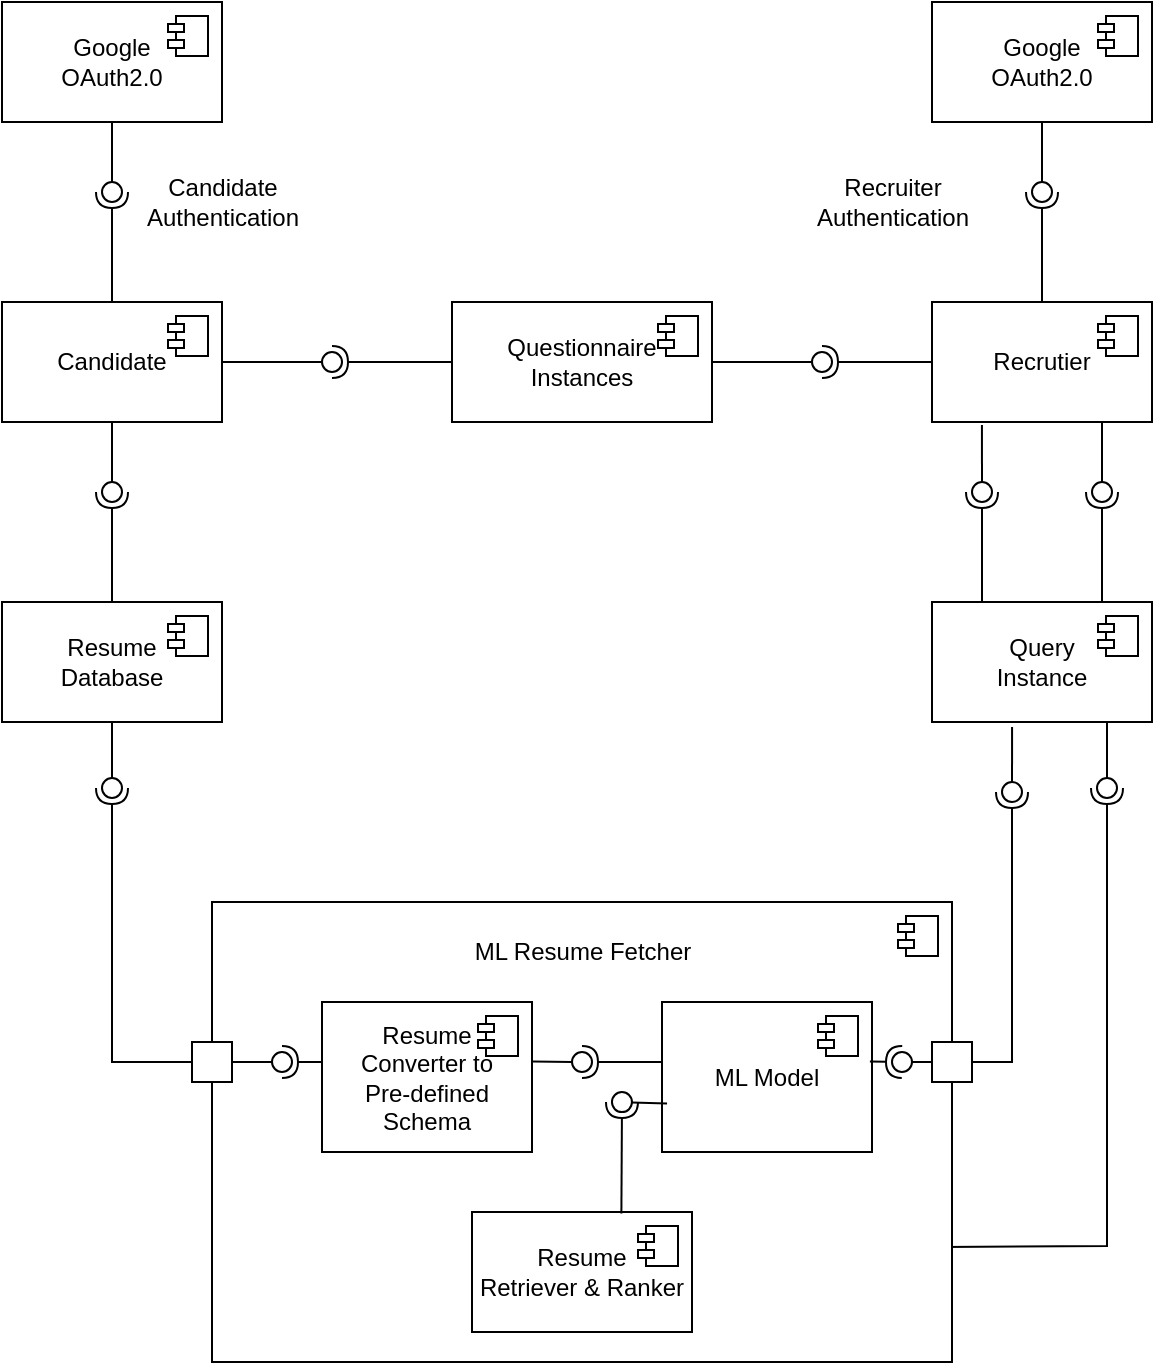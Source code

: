 <mxfile version="24.9.0">
  <diagram name="Page-1" id="5f0bae14-7c28-e335-631c-24af17079c00">
    <mxGraphModel dx="1147" dy="1489" grid="1" gridSize="10" guides="1" tooltips="1" connect="1" arrows="1" fold="1" page="1" pageScale="1" pageWidth="1100" pageHeight="850" background="none" math="0" shadow="0">
      <root>
        <mxCell id="0" />
        <mxCell id="1" parent="0" />
        <mxCell id="684NPF0TmjGGny5V_rWi-1" value="Google&lt;br&gt;OAuth2.0" style="html=1;dropTarget=0;whiteSpace=wrap;" vertex="1" parent="1">
          <mxGeometry x="260" y="-800" width="110" height="60" as="geometry" />
        </mxCell>
        <mxCell id="684NPF0TmjGGny5V_rWi-2" value="" style="shape=module;jettyWidth=8;jettyHeight=4;" vertex="1" parent="684NPF0TmjGGny5V_rWi-1">
          <mxGeometry x="1" width="20" height="20" relative="1" as="geometry">
            <mxPoint x="-27" y="7" as="offset" />
          </mxGeometry>
        </mxCell>
        <mxCell id="684NPF0TmjGGny5V_rWi-5" value="" style="rounded=0;orthogonalLoop=1;jettySize=auto;html=1;endArrow=halfCircle;endFill=0;endSize=6;strokeWidth=1;sketch=0;exitX=0.5;exitY=0;exitDx=0;exitDy=0;" edge="1" target="684NPF0TmjGGny5V_rWi-7" parent="1" source="684NPF0TmjGGny5V_rWi-9">
          <mxGeometry relative="1" as="geometry">
            <mxPoint x="315" y="-650" as="sourcePoint" />
          </mxGeometry>
        </mxCell>
        <mxCell id="684NPF0TmjGGny5V_rWi-6" value="" style="rounded=0;orthogonalLoop=1;jettySize=auto;html=1;endArrow=oval;endFill=0;sketch=0;sourcePerimeterSpacing=0;targetPerimeterSpacing=0;endSize=10;exitX=0.5;exitY=1;exitDx=0;exitDy=0;" edge="1" target="684NPF0TmjGGny5V_rWi-7" parent="1" source="684NPF0TmjGGny5V_rWi-1">
          <mxGeometry relative="1" as="geometry">
            <mxPoint x="295" y="-705" as="sourcePoint" />
          </mxGeometry>
        </mxCell>
        <mxCell id="684NPF0TmjGGny5V_rWi-7" value="" style="ellipse;whiteSpace=wrap;html=1;align=center;aspect=fixed;fillColor=none;strokeColor=none;resizable=0;perimeter=centerPerimeter;rotatable=0;allowArrows=0;points=[];outlineConnect=1;" vertex="1" parent="1">
          <mxGeometry x="310" y="-710" width="10" height="10" as="geometry" />
        </mxCell>
        <mxCell id="684NPF0TmjGGny5V_rWi-8" value="Candidate&lt;br&gt;Authentication" style="text;html=1;align=center;verticalAlign=middle;resizable=0;points=[];autosize=1;strokeColor=none;fillColor=none;" vertex="1" parent="1">
          <mxGeometry x="320" y="-720" width="100" height="40" as="geometry" />
        </mxCell>
        <mxCell id="684NPF0TmjGGny5V_rWi-9" value="Candidate" style="html=1;dropTarget=0;whiteSpace=wrap;" vertex="1" parent="1">
          <mxGeometry x="260" y="-650" width="110" height="60" as="geometry" />
        </mxCell>
        <mxCell id="684NPF0TmjGGny5V_rWi-10" value="" style="shape=module;jettyWidth=8;jettyHeight=4;" vertex="1" parent="684NPF0TmjGGny5V_rWi-9">
          <mxGeometry x="1" width="20" height="20" relative="1" as="geometry">
            <mxPoint x="-27" y="7" as="offset" />
          </mxGeometry>
        </mxCell>
        <mxCell id="684NPF0TmjGGny5V_rWi-14" value="" style="rounded=0;orthogonalLoop=1;jettySize=auto;html=1;endArrow=halfCircle;endFill=0;endSize=6;strokeWidth=1;sketch=0;exitX=0;exitY=0.5;exitDx=0;exitDy=0;" edge="1" target="684NPF0TmjGGny5V_rWi-16" parent="1" source="684NPF0TmjGGny5V_rWi-17">
          <mxGeometry relative="1" as="geometry">
            <mxPoint x="505" y="-620" as="sourcePoint" />
          </mxGeometry>
        </mxCell>
        <mxCell id="684NPF0TmjGGny5V_rWi-15" value="" style="rounded=0;orthogonalLoop=1;jettySize=auto;html=1;endArrow=oval;endFill=0;sketch=0;sourcePerimeterSpacing=0;targetPerimeterSpacing=0;endSize=10;" edge="1" target="684NPF0TmjGGny5V_rWi-16" parent="1" source="684NPF0TmjGGny5V_rWi-9">
          <mxGeometry relative="1" as="geometry">
            <mxPoint x="405" y="-615" as="sourcePoint" />
          </mxGeometry>
        </mxCell>
        <mxCell id="684NPF0TmjGGny5V_rWi-16" value="" style="ellipse;whiteSpace=wrap;html=1;align=center;aspect=fixed;fillColor=none;strokeColor=none;resizable=0;perimeter=centerPerimeter;rotatable=0;allowArrows=0;points=[];outlineConnect=1;" vertex="1" parent="1">
          <mxGeometry x="420" y="-625" width="10" height="10" as="geometry" />
        </mxCell>
        <mxCell id="684NPF0TmjGGny5V_rWi-17" value="Questionnaire&lt;br&gt;Instances" style="html=1;dropTarget=0;whiteSpace=wrap;" vertex="1" parent="1">
          <mxGeometry x="485" y="-650" width="130" height="60" as="geometry" />
        </mxCell>
        <mxCell id="684NPF0TmjGGny5V_rWi-18" value="" style="shape=module;jettyWidth=8;jettyHeight=4;" vertex="1" parent="684NPF0TmjGGny5V_rWi-17">
          <mxGeometry x="1" width="20" height="20" relative="1" as="geometry">
            <mxPoint x="-27" y="7" as="offset" />
          </mxGeometry>
        </mxCell>
        <mxCell id="684NPF0TmjGGny5V_rWi-19" value="" style="rounded=0;orthogonalLoop=1;jettySize=auto;html=1;endArrow=halfCircle;endFill=0;endSize=6;strokeWidth=1;sketch=0;exitX=0;exitY=0.5;exitDx=0;exitDy=0;" edge="1" parent="1" source="684NPF0TmjGGny5V_rWi-22" target="684NPF0TmjGGny5V_rWi-21">
          <mxGeometry relative="1" as="geometry">
            <mxPoint x="755" y="-620" as="sourcePoint" />
          </mxGeometry>
        </mxCell>
        <mxCell id="684NPF0TmjGGny5V_rWi-20" value="" style="rounded=0;orthogonalLoop=1;jettySize=auto;html=1;endArrow=oval;endFill=0;sketch=0;sourcePerimeterSpacing=0;targetPerimeterSpacing=0;endSize=10;exitX=1;exitY=0.5;exitDx=0;exitDy=0;" edge="1" parent="1" target="684NPF0TmjGGny5V_rWi-21" source="684NPF0TmjGGny5V_rWi-17">
          <mxGeometry relative="1" as="geometry">
            <mxPoint x="620" y="-620" as="sourcePoint" />
          </mxGeometry>
        </mxCell>
        <mxCell id="684NPF0TmjGGny5V_rWi-21" value="" style="ellipse;whiteSpace=wrap;html=1;align=center;aspect=fixed;fillColor=none;strokeColor=none;resizable=0;perimeter=centerPerimeter;rotatable=0;allowArrows=0;points=[];outlineConnect=1;" vertex="1" parent="1">
          <mxGeometry x="665" y="-625" width="10" height="10" as="geometry" />
        </mxCell>
        <mxCell id="684NPF0TmjGGny5V_rWi-22" value="Recrutier" style="html=1;dropTarget=0;whiteSpace=wrap;" vertex="1" parent="1">
          <mxGeometry x="725" y="-650" width="110" height="60" as="geometry" />
        </mxCell>
        <mxCell id="684NPF0TmjGGny5V_rWi-23" value="" style="shape=module;jettyWidth=8;jettyHeight=4;" vertex="1" parent="684NPF0TmjGGny5V_rWi-22">
          <mxGeometry x="1" width="20" height="20" relative="1" as="geometry">
            <mxPoint x="-27" y="7" as="offset" />
          </mxGeometry>
        </mxCell>
        <mxCell id="684NPF0TmjGGny5V_rWi-24" value="Google&lt;br&gt;OAuth2.0" style="html=1;dropTarget=0;whiteSpace=wrap;" vertex="1" parent="1">
          <mxGeometry x="725" y="-800" width="110" height="60" as="geometry" />
        </mxCell>
        <mxCell id="684NPF0TmjGGny5V_rWi-25" value="" style="shape=module;jettyWidth=8;jettyHeight=4;" vertex="1" parent="684NPF0TmjGGny5V_rWi-24">
          <mxGeometry x="1" width="20" height="20" relative="1" as="geometry">
            <mxPoint x="-27" y="7" as="offset" />
          </mxGeometry>
        </mxCell>
        <mxCell id="684NPF0TmjGGny5V_rWi-26" value="" style="rounded=0;orthogonalLoop=1;jettySize=auto;html=1;endArrow=halfCircle;endFill=0;endSize=6;strokeWidth=1;sketch=0;exitX=0.5;exitY=0;exitDx=0;exitDy=0;" edge="1" parent="1" target="684NPF0TmjGGny5V_rWi-28" source="684NPF0TmjGGny5V_rWi-22">
          <mxGeometry relative="1" as="geometry">
            <mxPoint x="780" y="-650" as="sourcePoint" />
          </mxGeometry>
        </mxCell>
        <mxCell id="684NPF0TmjGGny5V_rWi-27" value="" style="rounded=0;orthogonalLoop=1;jettySize=auto;html=1;endArrow=oval;endFill=0;sketch=0;sourcePerimeterSpacing=0;targetPerimeterSpacing=0;endSize=10;exitX=0.5;exitY=1;exitDx=0;exitDy=0;" edge="1" parent="1" source="684NPF0TmjGGny5V_rWi-24" target="684NPF0TmjGGny5V_rWi-28">
          <mxGeometry relative="1" as="geometry">
            <mxPoint x="760" y="-705" as="sourcePoint" />
          </mxGeometry>
        </mxCell>
        <mxCell id="684NPF0TmjGGny5V_rWi-28" value="" style="ellipse;whiteSpace=wrap;html=1;align=center;aspect=fixed;fillColor=none;strokeColor=none;resizable=0;perimeter=centerPerimeter;rotatable=0;allowArrows=0;points=[];outlineConnect=1;" vertex="1" parent="1">
          <mxGeometry x="775" y="-710" width="10" height="10" as="geometry" />
        </mxCell>
        <mxCell id="684NPF0TmjGGny5V_rWi-29" value="Recruiter&lt;br&gt;Authentication" style="text;html=1;align=center;verticalAlign=middle;resizable=0;points=[];autosize=1;strokeColor=none;fillColor=none;" vertex="1" parent="1">
          <mxGeometry x="655" y="-720" width="100" height="40" as="geometry" />
        </mxCell>
        <mxCell id="684NPF0TmjGGny5V_rWi-30" value="" style="rounded=0;orthogonalLoop=1;jettySize=auto;html=1;endArrow=halfCircle;endFill=0;endSize=6;strokeWidth=1;sketch=0;exitX=0.5;exitY=0;exitDx=0;exitDy=0;" edge="1" parent="1" source="684NPF0TmjGGny5V_rWi-33" target="684NPF0TmjGGny5V_rWi-32">
          <mxGeometry relative="1" as="geometry">
            <mxPoint x="315" y="-500" as="sourcePoint" />
          </mxGeometry>
        </mxCell>
        <mxCell id="684NPF0TmjGGny5V_rWi-31" value="" style="rounded=0;orthogonalLoop=1;jettySize=auto;html=1;endArrow=oval;endFill=0;sketch=0;sourcePerimeterSpacing=0;targetPerimeterSpacing=0;endSize=10;exitX=0.5;exitY=1;exitDx=0;exitDy=0;" edge="1" parent="1" target="684NPF0TmjGGny5V_rWi-32" source="684NPF0TmjGGny5V_rWi-9">
          <mxGeometry relative="1" as="geometry">
            <mxPoint x="315" y="-590" as="sourcePoint" />
          </mxGeometry>
        </mxCell>
        <mxCell id="684NPF0TmjGGny5V_rWi-32" value="" style="ellipse;whiteSpace=wrap;html=1;align=center;aspect=fixed;fillColor=none;strokeColor=none;resizable=0;perimeter=centerPerimeter;rotatable=0;allowArrows=0;points=[];outlineConnect=1;" vertex="1" parent="1">
          <mxGeometry x="310" y="-560" width="10" height="10" as="geometry" />
        </mxCell>
        <mxCell id="684NPF0TmjGGny5V_rWi-33" value="Resume&lt;br&gt;Database" style="html=1;dropTarget=0;whiteSpace=wrap;" vertex="1" parent="1">
          <mxGeometry x="260" y="-500" width="110" height="60" as="geometry" />
        </mxCell>
        <mxCell id="684NPF0TmjGGny5V_rWi-34" value="" style="shape=module;jettyWidth=8;jettyHeight=4;" vertex="1" parent="684NPF0TmjGGny5V_rWi-33">
          <mxGeometry x="1" width="20" height="20" relative="1" as="geometry">
            <mxPoint x="-27" y="7" as="offset" />
          </mxGeometry>
        </mxCell>
        <mxCell id="684NPF0TmjGGny5V_rWi-41" value="Query&lt;br&gt;Instance" style="html=1;dropTarget=0;whiteSpace=wrap;" vertex="1" parent="1">
          <mxGeometry x="725" y="-500" width="110" height="60" as="geometry" />
        </mxCell>
        <mxCell id="684NPF0TmjGGny5V_rWi-42" value="" style="shape=module;jettyWidth=8;jettyHeight=4;" vertex="1" parent="684NPF0TmjGGny5V_rWi-41">
          <mxGeometry x="1" width="20" height="20" relative="1" as="geometry">
            <mxPoint x="-27" y="7" as="offset" />
          </mxGeometry>
        </mxCell>
        <mxCell id="684NPF0TmjGGny5V_rWi-49" value="" style="rounded=0;orthogonalLoop=1;jettySize=auto;html=1;endArrow=halfCircle;endFill=0;endSize=6;strokeWidth=1;sketch=0;exitX=0.5;exitY=0;exitDx=0;exitDy=0;" edge="1" parent="1" target="684NPF0TmjGGny5V_rWi-51">
          <mxGeometry relative="1" as="geometry">
            <mxPoint x="750" y="-500" as="sourcePoint" />
          </mxGeometry>
        </mxCell>
        <mxCell id="684NPF0TmjGGny5V_rWi-50" value="" style="rounded=0;orthogonalLoop=1;jettySize=auto;html=1;endArrow=oval;endFill=0;sketch=0;sourcePerimeterSpacing=0;targetPerimeterSpacing=0;endSize=10;exitX=0.227;exitY=1.024;exitDx=0;exitDy=0;exitPerimeter=0;" edge="1" parent="1" target="684NPF0TmjGGny5V_rWi-51" source="684NPF0TmjGGny5V_rWi-22">
          <mxGeometry relative="1" as="geometry">
            <mxPoint x="750" y="-590" as="sourcePoint" />
          </mxGeometry>
        </mxCell>
        <mxCell id="684NPF0TmjGGny5V_rWi-51" value="" style="ellipse;whiteSpace=wrap;html=1;align=center;aspect=fixed;fillColor=none;strokeColor=none;resizable=0;perimeter=centerPerimeter;rotatable=0;allowArrows=0;points=[];outlineConnect=1;" vertex="1" parent="1">
          <mxGeometry x="745" y="-560" width="10" height="10" as="geometry" />
        </mxCell>
        <mxCell id="684NPF0TmjGGny5V_rWi-52" value="" style="rounded=0;orthogonalLoop=1;jettySize=auto;html=1;endArrow=halfCircle;endFill=0;endSize=6;strokeWidth=1;sketch=0;exitX=0.5;exitY=0;exitDx=0;exitDy=0;" edge="1" parent="1" target="684NPF0TmjGGny5V_rWi-54">
          <mxGeometry relative="1" as="geometry">
            <mxPoint x="810" y="-500" as="sourcePoint" />
          </mxGeometry>
        </mxCell>
        <mxCell id="684NPF0TmjGGny5V_rWi-53" value="" style="rounded=0;orthogonalLoop=1;jettySize=auto;html=1;endArrow=oval;endFill=0;sketch=0;sourcePerimeterSpacing=0;targetPerimeterSpacing=0;endSize=10;exitX=0.5;exitY=1;exitDx=0;exitDy=0;" edge="1" parent="1" target="684NPF0TmjGGny5V_rWi-54">
          <mxGeometry relative="1" as="geometry">
            <mxPoint x="810" y="-590" as="sourcePoint" />
          </mxGeometry>
        </mxCell>
        <mxCell id="684NPF0TmjGGny5V_rWi-54" value="" style="ellipse;whiteSpace=wrap;html=1;align=center;aspect=fixed;fillColor=none;strokeColor=none;resizable=0;perimeter=centerPerimeter;rotatable=0;allowArrows=0;points=[];outlineConnect=1;" vertex="1" parent="1">
          <mxGeometry x="805" y="-560" width="10" height="10" as="geometry" />
        </mxCell>
        <mxCell id="684NPF0TmjGGny5V_rWi-55" value="" style="rounded=0;orthogonalLoop=1;jettySize=auto;html=1;endArrow=halfCircle;endFill=0;endSize=6;strokeWidth=1;sketch=0;exitX=0.5;exitY=0;exitDx=0;exitDy=0;" edge="1" parent="1" target="684NPF0TmjGGny5V_rWi-57">
          <mxGeometry relative="1" as="geometry">
            <mxPoint x="765" y="-350" as="sourcePoint" />
          </mxGeometry>
        </mxCell>
        <mxCell id="684NPF0TmjGGny5V_rWi-56" value="" style="rounded=0;orthogonalLoop=1;jettySize=auto;html=1;endArrow=oval;endFill=0;sketch=0;sourcePerimeterSpacing=0;targetPerimeterSpacing=0;endSize=10;exitX=0.364;exitY=1.041;exitDx=0;exitDy=0;exitPerimeter=0;" edge="1" parent="1" target="684NPF0TmjGGny5V_rWi-57" source="684NPF0TmjGGny5V_rWi-41">
          <mxGeometry relative="1" as="geometry">
            <mxPoint x="750" y="-439" as="sourcePoint" />
          </mxGeometry>
        </mxCell>
        <mxCell id="684NPF0TmjGGny5V_rWi-57" value="" style="ellipse;whiteSpace=wrap;html=1;align=center;aspect=fixed;fillColor=none;strokeColor=none;resizable=0;perimeter=centerPerimeter;rotatable=0;allowArrows=0;points=[];outlineConnect=1;" vertex="1" parent="1">
          <mxGeometry x="760" y="-410" width="10" height="10" as="geometry" />
        </mxCell>
        <mxCell id="684NPF0TmjGGny5V_rWi-63" style="edgeStyle=orthogonalEdgeStyle;rounded=0;orthogonalLoop=1;jettySize=auto;html=1;exitX=1;exitY=0.25;exitDx=0;exitDy=0;endArrow=none;endFill=0;" edge="1" parent="1" source="684NPF0TmjGGny5V_rWi-61">
          <mxGeometry relative="1" as="geometry">
            <mxPoint x="765" y="-350" as="targetPoint" />
            <Array as="points">
              <mxPoint x="695" y="-270" />
              <mxPoint x="765" y="-270" />
            </Array>
          </mxGeometry>
        </mxCell>
        <mxCell id="684NPF0TmjGGny5V_rWi-61" value="" style="rounded=0;whiteSpace=wrap;html=1;" vertex="1" parent="1">
          <mxGeometry x="420" y="-350" width="275" height="220" as="geometry" />
        </mxCell>
        <mxCell id="684NPF0TmjGGny5V_rWi-68" value="" style="ellipse;whiteSpace=wrap;html=1;align=center;aspect=fixed;fillColor=none;strokeColor=none;resizable=0;perimeter=centerPerimeter;rotatable=0;allowArrows=0;points=[];outlineConnect=1;" vertex="1" parent="1">
          <mxGeometry x="815" y="-410" width="10" height="10" as="geometry" />
        </mxCell>
        <mxCell id="684NPF0TmjGGny5V_rWi-69" value="" style="rounded=0;orthogonalLoop=1;jettySize=auto;html=1;endArrow=halfCircle;endFill=0;endSize=6;strokeWidth=1;sketch=0;exitX=0.5;exitY=0;exitDx=0;exitDy=0;" edge="1" parent="1" target="684NPF0TmjGGny5V_rWi-71">
          <mxGeometry relative="1" as="geometry">
            <mxPoint x="812.5" y="-352" as="sourcePoint" />
          </mxGeometry>
        </mxCell>
        <mxCell id="684NPF0TmjGGny5V_rWi-70" value="" style="rounded=0;orthogonalLoop=1;jettySize=auto;html=1;endArrow=oval;endFill=0;sketch=0;sourcePerimeterSpacing=0;targetPerimeterSpacing=0;endSize=10;exitX=0.364;exitY=1.041;exitDx=0;exitDy=0;exitPerimeter=0;" edge="1" parent="1" target="684NPF0TmjGGny5V_rWi-71">
          <mxGeometry relative="1" as="geometry">
            <mxPoint x="812.5" y="-440" as="sourcePoint" />
          </mxGeometry>
        </mxCell>
        <mxCell id="684NPF0TmjGGny5V_rWi-71" value="" style="ellipse;whiteSpace=wrap;html=1;align=center;aspect=fixed;fillColor=none;strokeColor=none;resizable=0;perimeter=centerPerimeter;rotatable=0;allowArrows=0;points=[];outlineConnect=1;" vertex="1" parent="1">
          <mxGeometry x="807.5" y="-412" width="10" height="10" as="geometry" />
        </mxCell>
        <mxCell id="684NPF0TmjGGny5V_rWi-72" style="edgeStyle=orthogonalEdgeStyle;rounded=0;orthogonalLoop=1;jettySize=auto;html=1;exitX=0.998;exitY=0.785;exitDx=0;exitDy=0;endArrow=none;endFill=0;exitPerimeter=0;" edge="1" parent="1" source="684NPF0TmjGGny5V_rWi-61">
          <mxGeometry relative="1" as="geometry">
            <mxPoint x="812.5" y="-352" as="targetPoint" />
            <mxPoint x="742.5" y="-297" as="sourcePoint" />
            <Array as="points">
              <mxPoint x="693" y="-177" />
              <mxPoint x="812" y="-178" />
            </Array>
          </mxGeometry>
        </mxCell>
        <mxCell id="684NPF0TmjGGny5V_rWi-73" value="" style="rounded=0;orthogonalLoop=1;jettySize=auto;html=1;endArrow=halfCircle;endFill=0;endSize=6;strokeWidth=1;sketch=0;exitX=0.5;exitY=0;exitDx=0;exitDy=0;" edge="1" parent="1" target="684NPF0TmjGGny5V_rWi-75">
          <mxGeometry relative="1" as="geometry">
            <mxPoint x="315" y="-352" as="sourcePoint" />
          </mxGeometry>
        </mxCell>
        <mxCell id="684NPF0TmjGGny5V_rWi-74" value="" style="rounded=0;orthogonalLoop=1;jettySize=auto;html=1;endArrow=oval;endFill=0;sketch=0;sourcePerimeterSpacing=0;targetPerimeterSpacing=0;endSize=10;exitX=0.364;exitY=1.041;exitDx=0;exitDy=0;exitPerimeter=0;" edge="1" parent="1" target="684NPF0TmjGGny5V_rWi-75">
          <mxGeometry relative="1" as="geometry">
            <mxPoint x="315" y="-440" as="sourcePoint" />
          </mxGeometry>
        </mxCell>
        <mxCell id="684NPF0TmjGGny5V_rWi-75" value="" style="ellipse;whiteSpace=wrap;html=1;align=center;aspect=fixed;fillColor=none;strokeColor=none;resizable=0;perimeter=centerPerimeter;rotatable=0;allowArrows=0;points=[];outlineConnect=1;" vertex="1" parent="1">
          <mxGeometry x="310" y="-412" width="10" height="10" as="geometry" />
        </mxCell>
        <mxCell id="684NPF0TmjGGny5V_rWi-76" style="edgeStyle=orthogonalEdgeStyle;rounded=0;orthogonalLoop=1;jettySize=auto;html=1;exitX=0;exitY=0.25;exitDx=0;exitDy=0;endArrow=none;endFill=0;" edge="1" parent="1" source="684NPF0TmjGGny5V_rWi-61">
          <mxGeometry relative="1" as="geometry">
            <mxPoint x="315" y="-352" as="targetPoint" />
            <mxPoint x="245" y="-297" as="sourcePoint" />
            <Array as="points">
              <mxPoint x="420" y="-270" />
              <mxPoint x="315" y="-270" />
            </Array>
          </mxGeometry>
        </mxCell>
        <mxCell id="684NPF0TmjGGny5V_rWi-83" value="" style="html=1;dropTarget=0;whiteSpace=wrap;" vertex="1" parent="1">
          <mxGeometry x="365" y="-350" width="370" height="230" as="geometry" />
        </mxCell>
        <mxCell id="684NPF0TmjGGny5V_rWi-84" value="" style="shape=module;jettyWidth=8;jettyHeight=4;" vertex="1" parent="684NPF0TmjGGny5V_rWi-83">
          <mxGeometry x="1" width="20" height="20" relative="1" as="geometry">
            <mxPoint x="-27" y="7" as="offset" />
          </mxGeometry>
        </mxCell>
        <mxCell id="684NPF0TmjGGny5V_rWi-85" value="ML Resume Fetcher" style="text;html=1;align=center;verticalAlign=middle;resizable=0;points=[];autosize=1;strokeColor=none;fillColor=none;" vertex="1" parent="1">
          <mxGeometry x="485" y="-340" width="130" height="30" as="geometry" />
        </mxCell>
        <mxCell id="684NPF0TmjGGny5V_rWi-86" value="Resume&lt;br&gt;Converter to &lt;br&gt;Pre-defined Schema" style="html=1;dropTarget=0;whiteSpace=wrap;" vertex="1" parent="1">
          <mxGeometry x="420" y="-300" width="105" height="75" as="geometry" />
        </mxCell>
        <mxCell id="684NPF0TmjGGny5V_rWi-87" value="" style="shape=module;jettyWidth=8;jettyHeight=4;" vertex="1" parent="684NPF0TmjGGny5V_rWi-86">
          <mxGeometry x="1" width="20" height="20" relative="1" as="geometry">
            <mxPoint x="-27" y="7" as="offset" />
          </mxGeometry>
        </mxCell>
        <mxCell id="684NPF0TmjGGny5V_rWi-88" value="ML Model" style="html=1;dropTarget=0;whiteSpace=wrap;" vertex="1" parent="1">
          <mxGeometry x="590" y="-300" width="105" height="75" as="geometry" />
        </mxCell>
        <mxCell id="684NPF0TmjGGny5V_rWi-89" value="" style="shape=module;jettyWidth=8;jettyHeight=4;" vertex="1" parent="684NPF0TmjGGny5V_rWi-88">
          <mxGeometry x="1" width="20" height="20" relative="1" as="geometry">
            <mxPoint x="-27" y="7" as="offset" />
          </mxGeometry>
        </mxCell>
        <mxCell id="684NPF0TmjGGny5V_rWi-95" style="edgeStyle=orthogonalEdgeStyle;rounded=0;orthogonalLoop=1;jettySize=auto;html=1;endArrow=none;endFill=0;" edge="1" parent="1" source="684NPF0TmjGGny5V_rWi-91">
          <mxGeometry relative="1" as="geometry">
            <mxPoint x="385" y="-270" as="targetPoint" />
          </mxGeometry>
        </mxCell>
        <mxCell id="684NPF0TmjGGny5V_rWi-91" value="" style="whiteSpace=wrap;html=1;" vertex="1" parent="1">
          <mxGeometry x="355" y="-280" width="20" height="20" as="geometry" />
        </mxCell>
        <mxCell id="684NPF0TmjGGny5V_rWi-92" value="" style="rounded=0;orthogonalLoop=1;jettySize=auto;html=1;endArrow=halfCircle;endFill=0;endSize=6;strokeWidth=1;sketch=0;" edge="1" target="684NPF0TmjGGny5V_rWi-94" parent="1">
          <mxGeometry relative="1" as="geometry">
            <mxPoint x="420" y="-270" as="sourcePoint" />
          </mxGeometry>
        </mxCell>
        <mxCell id="684NPF0TmjGGny5V_rWi-93" value="" style="rounded=0;orthogonalLoop=1;jettySize=auto;html=1;endArrow=oval;endFill=0;sketch=0;sourcePerimeterSpacing=0;targetPerimeterSpacing=0;endSize=10;" edge="1" target="684NPF0TmjGGny5V_rWi-94" parent="1">
          <mxGeometry relative="1" as="geometry">
            <mxPoint x="380" y="-270" as="sourcePoint" />
          </mxGeometry>
        </mxCell>
        <mxCell id="684NPF0TmjGGny5V_rWi-94" value="" style="ellipse;whiteSpace=wrap;html=1;align=center;aspect=fixed;fillColor=none;strokeColor=none;resizable=0;perimeter=centerPerimeter;rotatable=0;allowArrows=0;points=[];outlineConnect=1;" vertex="1" parent="1">
          <mxGeometry x="395" y="-275" width="10" height="10" as="geometry" />
        </mxCell>
        <mxCell id="684NPF0TmjGGny5V_rWi-96" value="" style="rounded=0;orthogonalLoop=1;jettySize=auto;html=1;endArrow=halfCircle;endFill=0;endSize=6;strokeWidth=1;sketch=0;exitX=-0.001;exitY=0.4;exitDx=0;exitDy=0;exitPerimeter=0;" edge="1" target="684NPF0TmjGGny5V_rWi-98" parent="1" source="684NPF0TmjGGny5V_rWi-88">
          <mxGeometry relative="1" as="geometry">
            <mxPoint x="570" y="-270" as="sourcePoint" />
          </mxGeometry>
        </mxCell>
        <mxCell id="684NPF0TmjGGny5V_rWi-97" value="" style="rounded=0;orthogonalLoop=1;jettySize=auto;html=1;endArrow=oval;endFill=0;sketch=0;sourcePerimeterSpacing=0;targetPerimeterSpacing=0;endSize=10;exitX=1.003;exitY=0.396;exitDx=0;exitDy=0;exitPerimeter=0;" edge="1" target="684NPF0TmjGGny5V_rWi-98" parent="1" source="684NPF0TmjGGny5V_rWi-86">
          <mxGeometry relative="1" as="geometry">
            <mxPoint x="530" y="-270" as="sourcePoint" />
          </mxGeometry>
        </mxCell>
        <mxCell id="684NPF0TmjGGny5V_rWi-98" value="" style="ellipse;whiteSpace=wrap;html=1;align=center;aspect=fixed;fillColor=none;strokeColor=none;resizable=0;perimeter=centerPerimeter;rotatable=0;allowArrows=0;points=[];outlineConnect=1;" vertex="1" parent="1">
          <mxGeometry x="545" y="-275" width="10" height="10" as="geometry" />
        </mxCell>
        <mxCell id="684NPF0TmjGGny5V_rWi-112" value="" style="ellipse;whiteSpace=wrap;html=1;align=center;aspect=fixed;fillColor=none;strokeColor=none;resizable=0;perimeter=centerPerimeter;rotatable=0;allowArrows=0;points=[];outlineConnect=1;" vertex="1" parent="1">
          <mxGeometry x="305" y="-195" width="10" height="10" as="geometry" />
        </mxCell>
        <mxCell id="684NPF0TmjGGny5V_rWi-113" value="" style="whiteSpace=wrap;html=1;" vertex="1" parent="1">
          <mxGeometry x="725" y="-280" width="20" height="20" as="geometry" />
        </mxCell>
        <mxCell id="684NPF0TmjGGny5V_rWi-114" value="" style="rounded=0;orthogonalLoop=1;jettySize=auto;html=1;endArrow=halfCircle;endFill=0;endSize=6;strokeWidth=1;sketch=0;exitX=0.99;exitY=0.397;exitDx=0;exitDy=0;exitPerimeter=0;" edge="1" parent="1" source="684NPF0TmjGGny5V_rWi-88">
          <mxGeometry relative="1" as="geometry">
            <mxPoint x="795" y="-240" as="sourcePoint" />
            <mxPoint x="710" y="-270" as="targetPoint" />
          </mxGeometry>
        </mxCell>
        <mxCell id="684NPF0TmjGGny5V_rWi-115" value="" style="rounded=0;orthogonalLoop=1;jettySize=auto;html=1;endArrow=oval;endFill=0;sketch=0;sourcePerimeterSpacing=0;targetPerimeterSpacing=0;endSize=10;exitX=0;exitY=0.5;exitDx=0;exitDy=0;" edge="1" parent="1" source="684NPF0TmjGGny5V_rWi-113">
          <mxGeometry relative="1" as="geometry">
            <mxPoint x="755" y="-240" as="sourcePoint" />
            <mxPoint x="710" y="-270" as="targetPoint" />
          </mxGeometry>
        </mxCell>
        <mxCell id="684NPF0TmjGGny5V_rWi-116" value="" style="ellipse;whiteSpace=wrap;html=1;align=center;aspect=fixed;fillColor=none;strokeColor=none;resizable=0;perimeter=centerPerimeter;rotatable=0;allowArrows=0;points=[];outlineConnect=1;" vertex="1" parent="1">
          <mxGeometry x="770" y="-245" width="10" height="10" as="geometry" />
        </mxCell>
        <mxCell id="684NPF0TmjGGny5V_rWi-117" value="Resume &lt;br&gt;Retriever &amp;amp; Ranker" style="html=1;dropTarget=0;whiteSpace=wrap;" vertex="1" parent="1">
          <mxGeometry x="495" y="-195" width="110" height="60" as="geometry" />
        </mxCell>
        <mxCell id="684NPF0TmjGGny5V_rWi-118" value="" style="shape=module;jettyWidth=8;jettyHeight=4;" vertex="1" parent="684NPF0TmjGGny5V_rWi-117">
          <mxGeometry x="1" width="20" height="20" relative="1" as="geometry">
            <mxPoint x="-27" y="7" as="offset" />
          </mxGeometry>
        </mxCell>
        <mxCell id="684NPF0TmjGGny5V_rWi-120" value="" style="ellipse;whiteSpace=wrap;html=1;align=center;aspect=fixed;fillColor=none;strokeColor=none;resizable=0;perimeter=centerPerimeter;rotatable=0;allowArrows=0;points=[];outlineConnect=1;" vertex="1" parent="1">
          <mxGeometry x="535" y="-225" width="10" height="10" as="geometry" />
        </mxCell>
        <mxCell id="684NPF0TmjGGny5V_rWi-121" value="" style="rounded=0;orthogonalLoop=1;jettySize=auto;html=1;endArrow=halfCircle;endFill=0;endSize=6;strokeWidth=1;sketch=0;exitX=0.679;exitY=0.013;exitDx=0;exitDy=0;exitPerimeter=0;" edge="1" parent="1" source="684NPF0TmjGGny5V_rWi-117">
          <mxGeometry relative="1" as="geometry">
            <mxPoint x="605" y="-220" as="sourcePoint" />
            <mxPoint x="570" y="-250" as="targetPoint" />
          </mxGeometry>
        </mxCell>
        <mxCell id="684NPF0TmjGGny5V_rWi-122" value="" style="rounded=0;orthogonalLoop=1;jettySize=auto;html=1;endArrow=oval;endFill=0;sketch=0;sourcePerimeterSpacing=0;targetPerimeterSpacing=0;endSize=10;exitX=0.024;exitY=0.676;exitDx=0;exitDy=0;exitPerimeter=0;entryX=0.554;entryY=0.435;entryDx=0;entryDy=0;entryPerimeter=0;" edge="1" target="684NPF0TmjGGny5V_rWi-83" parent="1" source="684NPF0TmjGGny5V_rWi-88">
          <mxGeometry relative="1" as="geometry">
            <mxPoint x="565" y="-220" as="sourcePoint" />
            <mxPoint x="580" y="-240" as="targetPoint" />
          </mxGeometry>
        </mxCell>
        <mxCell id="684NPF0TmjGGny5V_rWi-123" value="" style="ellipse;whiteSpace=wrap;html=1;align=center;aspect=fixed;fillColor=none;strokeColor=none;resizable=0;perimeter=centerPerimeter;rotatable=0;allowArrows=0;points=[];outlineConnect=1;" vertex="1" parent="1">
          <mxGeometry x="580" y="-225" width="10" height="10" as="geometry" />
        </mxCell>
      </root>
    </mxGraphModel>
  </diagram>
</mxfile>
